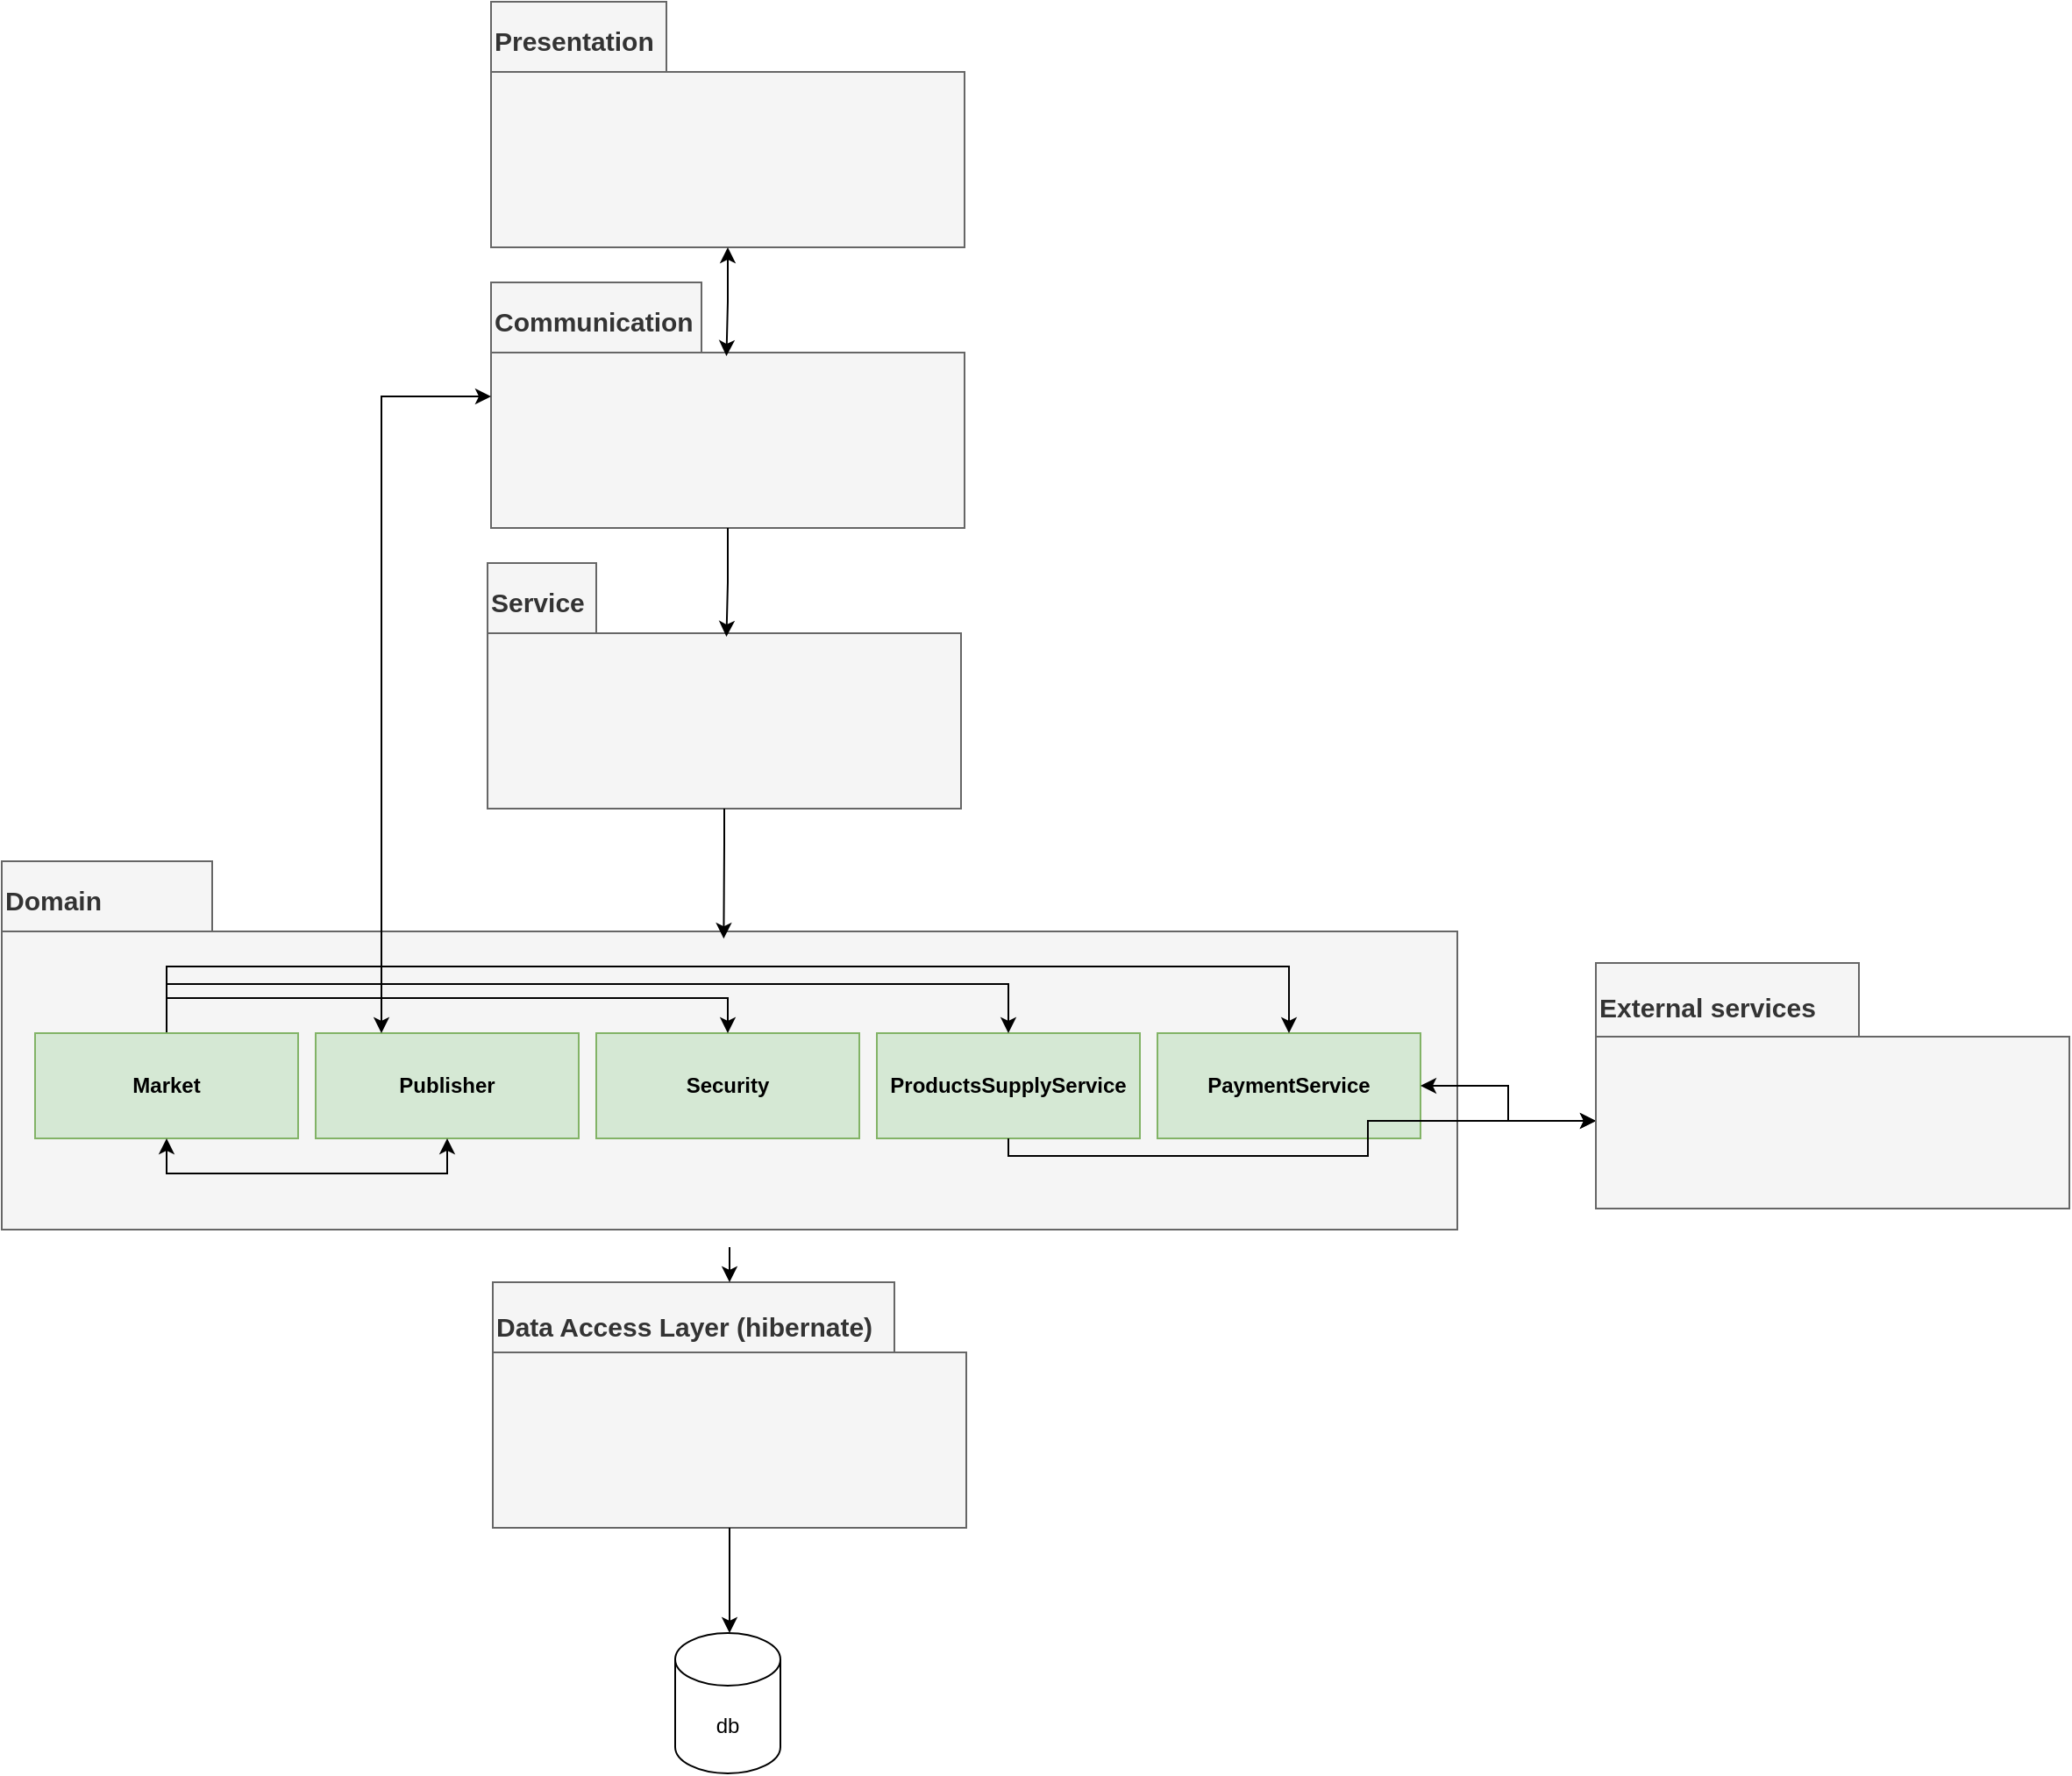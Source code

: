 <mxfile version="19.0.3" type="device"><diagram id="WINiYsrLR5DF2flFKfvO" name="Page-1"><mxGraphModel dx="1018" dy="657" grid="1" gridSize="10" guides="1" tooltips="1" connect="1" arrows="1" fold="1" page="1" pageScale="1" pageWidth="850" pageHeight="1100" math="0" shadow="0"><root><mxCell id="0"/><mxCell id="1" parent="0"/><mxCell id="gpHsnzqi3Fg0UTR9Mf0X-3" value="&lt;font style=&quot;font-size: 15px ; line-height: 0.5&quot;&gt;Service&lt;/font&gt;" style="shape=folder;fontStyle=1;spacingTop=10;tabWidth=62;tabHeight=40;tabPosition=left;html=1;align=left;verticalAlign=top;fillColor=#f5f5f5;fontColor=#333333;strokeColor=#666666;" parent="1" vertex="1"><mxGeometry x="288" y="380" width="270" height="140" as="geometry"/></mxCell><mxCell id="gpHsnzqi3Fg0UTR9Mf0X-4" value="&lt;font style=&quot;font-size: 15px ; line-height: 0.5&quot;&gt;Domain&lt;/font&gt;" style="shape=folder;fontStyle=1;spacingTop=10;tabWidth=120;tabHeight=40;tabPosition=left;html=1;align=left;verticalAlign=top;fillColor=#f5f5f5;fontColor=#333333;strokeColor=#666666;" parent="1" vertex="1"><mxGeometry x="11" y="550" width="830" height="210" as="geometry"/></mxCell><mxCell id="gpHsnzqi3Fg0UTR9Mf0X-7" value="&lt;span style=&quot;font-weight: 700&quot;&gt;PaymentService&lt;/span&gt;" style="rounded=0;whiteSpace=wrap;html=1;fillColor=#d5e8d4;strokeColor=#82b366;" parent="1" vertex="1"><mxGeometry x="670" y="648" width="150" height="60" as="geometry"/></mxCell><mxCell id="gpHsnzqi3Fg0UTR9Mf0X-8" value="&lt;span style=&quot;font-weight: 700&quot;&gt;ProductsSupplyService&lt;/span&gt;" style="rounded=0;whiteSpace=wrap;html=1;fillColor=#d5e8d4;strokeColor=#82b366;" parent="1" vertex="1"><mxGeometry x="510" y="648" width="150" height="60" as="geometry"/></mxCell><mxCell id="gpHsnzqi3Fg0UTR9Mf0X-9" value="&lt;b&gt;Security&lt;/b&gt;" style="rounded=0;whiteSpace=wrap;html=1;fillColor=#d5e8d4;strokeColor=#82b366;" parent="1" vertex="1"><mxGeometry x="350" y="648" width="150" height="60" as="geometry"/></mxCell><mxCell id="gpHsnzqi3Fg0UTR9Mf0X-11" style="edgeStyle=orthogonalEdgeStyle;rounded=0;orthogonalLoop=1;jettySize=auto;html=1;exitX=0.5;exitY=0;exitDx=0;exitDy=0;entryX=0.5;entryY=0;entryDx=0;entryDy=0;fontSize=15;" parent="1" source="gpHsnzqi3Fg0UTR9Mf0X-10" target="gpHsnzqi3Fg0UTR9Mf0X-9" edge="1"><mxGeometry relative="1" as="geometry"/></mxCell><mxCell id="gpHsnzqi3Fg0UTR9Mf0X-12" style="edgeStyle=orthogonalEdgeStyle;rounded=0;orthogonalLoop=1;jettySize=auto;html=1;entryX=0.5;entryY=0;entryDx=0;entryDy=0;fontSize=15;exitX=0.5;exitY=0;exitDx=0;exitDy=0;" parent="1" source="gpHsnzqi3Fg0UTR9Mf0X-10" target="gpHsnzqi3Fg0UTR9Mf0X-8" edge="1"><mxGeometry relative="1" as="geometry"><Array as="points"><mxPoint x="171" y="620"/><mxPoint x="511" y="620"/></Array></mxGeometry></mxCell><mxCell id="gpHsnzqi3Fg0UTR9Mf0X-13" style="edgeStyle=orthogonalEdgeStyle;rounded=0;orthogonalLoop=1;jettySize=auto;html=1;entryX=0.5;entryY=0;entryDx=0;entryDy=0;fontSize=15;exitX=0.5;exitY=0;exitDx=0;exitDy=0;" parent="1" source="gpHsnzqi3Fg0UTR9Mf0X-10" target="gpHsnzqi3Fg0UTR9Mf0X-7" edge="1"><mxGeometry relative="1" as="geometry"><Array as="points"><mxPoint x="171" y="610"/><mxPoint x="681" y="610"/></Array></mxGeometry></mxCell><mxCell id="gpHsnzqi3Fg0UTR9Mf0X-10" value="&lt;b&gt;Market&lt;/b&gt;" style="rounded=0;whiteSpace=wrap;html=1;fillColor=#d5e8d4;strokeColor=#82b366;" parent="1" vertex="1"><mxGeometry x="30" y="648" width="150" height="60" as="geometry"/></mxCell><mxCell id="gpHsnzqi3Fg0UTR9Mf0X-23" style="edgeStyle=orthogonalEdgeStyle;rounded=0;orthogonalLoop=1;jettySize=auto;html=1;fontSize=15;exitX=0.5;exitY=1;exitDx=0;exitDy=0;exitPerimeter=0;entryX=0.496;entryY=0.21;entryDx=0;entryDy=0;entryPerimeter=0;" parent="1" source="gpHsnzqi3Fg0UTR9Mf0X-3" target="gpHsnzqi3Fg0UTR9Mf0X-4" edge="1"><mxGeometry relative="1" as="geometry"><mxPoint x="225" y="360" as="sourcePoint"/><mxPoint x="300" y="540" as="targetPoint"/></mxGeometry></mxCell><mxCell id="TEMlDvFJ1v-j1Nr5zzHm-1" value="&lt;font style=&quot;font-size: 15px ; line-height: 0.5&quot;&gt;Communication&lt;/font&gt;" style="shape=folder;fontStyle=1;spacingTop=10;tabWidth=120;tabHeight=40;tabPosition=left;html=1;align=left;verticalAlign=top;fillColor=#f5f5f5;fontColor=#333333;strokeColor=#666666;" parent="1" vertex="1"><mxGeometry x="290" y="220" width="270" height="140" as="geometry"/></mxCell><mxCell id="TEMlDvFJ1v-j1Nr5zzHm-2" style="edgeStyle=orthogonalEdgeStyle;rounded=0;orthogonalLoop=1;jettySize=auto;html=1;fontSize=15;exitX=0.5;exitY=1;exitDx=0;exitDy=0;exitPerimeter=0;entryX=0.496;entryY=0.21;entryDx=0;entryDy=0;entryPerimeter=0;" parent="1" source="TEMlDvFJ1v-j1Nr5zzHm-1" edge="1"><mxGeometry relative="1" as="geometry"><mxPoint x="227" y="200" as="sourcePoint"/><mxPoint x="424.24" y="422" as="targetPoint"/></mxGeometry></mxCell><mxCell id="TEMlDvFJ1v-j1Nr5zzHm-3" value="&lt;font style=&quot;font-size: 15px ; line-height: 0.5&quot;&gt;Presentation&lt;/font&gt;" style="shape=folder;fontStyle=1;spacingTop=10;tabWidth=100;tabHeight=40;tabPosition=left;html=1;align=left;verticalAlign=top;fillColor=#f5f5f5;fontColor=#333333;strokeColor=#666666;" parent="1" vertex="1"><mxGeometry x="290" y="60" width="270" height="140" as="geometry"/></mxCell><mxCell id="TEMlDvFJ1v-j1Nr5zzHm-4" style="edgeStyle=orthogonalEdgeStyle;rounded=0;orthogonalLoop=1;jettySize=auto;html=1;fontSize=15;exitX=0.5;exitY=1;exitDx=0;exitDy=0;exitPerimeter=0;entryX=0.496;entryY=0.21;entryDx=0;entryDy=0;entryPerimeter=0;startArrow=classic;startFill=1;" parent="1" source="TEMlDvFJ1v-j1Nr5zzHm-3" edge="1"><mxGeometry relative="1" as="geometry"><mxPoint x="227" y="40" as="sourcePoint"/><mxPoint x="424.24" y="262" as="targetPoint"/></mxGeometry></mxCell><mxCell id="TEMlDvFJ1v-j1Nr5zzHm-5" value="&lt;b&gt;Publisher&lt;/b&gt;" style="rounded=0;whiteSpace=wrap;html=1;fillColor=#d5e8d4;strokeColor=#82b366;" parent="1" vertex="1"><mxGeometry x="190" y="648" width="150" height="60" as="geometry"/></mxCell><mxCell id="7E5Idl7QQ5eyFCQjaWuh-2" style="edgeStyle=orthogonalEdgeStyle;rounded=0;orthogonalLoop=1;jettySize=auto;html=1;exitX=0.5;exitY=1;exitDx=0;exitDy=0;entryX=0.5;entryY=1;entryDx=0;entryDy=0;fontSize=15;startArrow=classic;startFill=1;" parent="1" source="gpHsnzqi3Fg0UTR9Mf0X-10" target="TEMlDvFJ1v-j1Nr5zzHm-5" edge="1"><mxGeometry relative="1" as="geometry"><mxPoint x="115" y="658" as="sourcePoint"/><mxPoint x="435" y="658" as="targetPoint"/></mxGeometry></mxCell><mxCell id="7E5Idl7QQ5eyFCQjaWuh-3" style="edgeStyle=orthogonalEdgeStyle;rounded=0;orthogonalLoop=1;jettySize=auto;html=1;exitX=0.25;exitY=0;exitDx=0;exitDy=0;entryX=0;entryY=0;entryDx=0;entryDy=65;fontSize=15;entryPerimeter=0;startArrow=classic;startFill=1;" parent="1" source="TEMlDvFJ1v-j1Nr5zzHm-5" target="TEMlDvFJ1v-j1Nr5zzHm-1" edge="1"><mxGeometry relative="1" as="geometry"><mxPoint x="115" y="658" as="sourcePoint"/><mxPoint x="275" y="658" as="targetPoint"/></mxGeometry></mxCell><mxCell id="CFFFz5xOxEVJGc9-Cs_j-1" value="&lt;span style=&quot;font-size: 15px;&quot;&gt;Data Access Layer (hibernate)&lt;/span&gt;" style="shape=folder;fontStyle=1;spacingTop=10;tabWidth=229;tabHeight=40;tabPosition=left;html=1;align=left;verticalAlign=top;fillColor=#f5f5f5;fontColor=#333333;strokeColor=#666666;" parent="1" vertex="1"><mxGeometry x="291" y="790" width="270" height="140" as="geometry"/></mxCell><mxCell id="CFFFz5xOxEVJGc9-Cs_j-2" style="edgeStyle=orthogonalEdgeStyle;rounded=0;orthogonalLoop=1;jettySize=auto;html=1;fontSize=15;exitX=0.5;exitY=1;exitDx=0;exitDy=0;exitPerimeter=0;" parent="1" edge="1"><mxGeometry relative="1" as="geometry"><mxPoint x="426" y="770" as="sourcePoint"/><mxPoint x="426" y="790" as="targetPoint"/></mxGeometry></mxCell><mxCell id="CFFFz5xOxEVJGc9-Cs_j-3" style="edgeStyle=orthogonalEdgeStyle;rounded=0;orthogonalLoop=1;jettySize=auto;html=1;fontSize=15;exitX=0.5;exitY=1;exitDx=0;exitDy=0;exitPerimeter=0;" parent="1" source="CFFFz5xOxEVJGc9-Cs_j-1" edge="1"><mxGeometry relative="1" as="geometry"><mxPoint x="444" y="570" as="sourcePoint"/><mxPoint x="426" y="990" as="targetPoint"/></mxGeometry></mxCell><mxCell id="CFFFz5xOxEVJGc9-Cs_j-4" value="db" style="shape=cylinder3;whiteSpace=wrap;html=1;boundedLbl=1;backgroundOutline=1;size=15;" parent="1" vertex="1"><mxGeometry x="395" y="990" width="60" height="80" as="geometry"/></mxCell><mxCell id="sXg1cifqLst-lel1kxCj-1" value="" style="endArrow=classic;html=1;rounded=0;exitX=1;exitY=0.5;exitDx=0;exitDy=0;entryX=0;entryY=0;entryDx=0;entryDy=90;entryPerimeter=0;startArrow=classic;startFill=1;edgeStyle=orthogonalEdgeStyle;" edge="1" parent="1" source="gpHsnzqi3Fg0UTR9Mf0X-7" target="sXg1cifqLst-lel1kxCj-7"><mxGeometry width="50" height="50" relative="1" as="geometry"><mxPoint x="680" y="740" as="sourcePoint"/><mxPoint x="920" y="680" as="targetPoint"/></mxGeometry></mxCell><mxCell id="sXg1cifqLst-lel1kxCj-5" value="" style="endArrow=classic;html=1;rounded=0;exitX=0.5;exitY=1;exitDx=0;exitDy=0;edgeStyle=orthogonalEdgeStyle;entryX=0;entryY=0;entryDx=0;entryDy=90;entryPerimeter=0;" edge="1" parent="1" source="gpHsnzqi3Fg0UTR9Mf0X-8" target="sXg1cifqLst-lel1kxCj-7"><mxGeometry width="50" height="50" relative="1" as="geometry"><mxPoint x="820" y="790" as="sourcePoint"/><mxPoint x="920" y="792" as="targetPoint"/></mxGeometry></mxCell><mxCell id="sXg1cifqLst-lel1kxCj-7" value="&lt;span style=&quot;font-size: 15px;&quot;&gt;External services&lt;/span&gt;" style="shape=folder;fontStyle=1;spacingTop=10;tabWidth=150;tabHeight=42;tabPosition=left;html=1;align=left;verticalAlign=top;fillColor=#f5f5f5;fontColor=#333333;strokeColor=#666666;" vertex="1" parent="1"><mxGeometry x="920" y="608" width="270" height="140" as="geometry"/></mxCell></root></mxGraphModel></diagram></mxfile>
